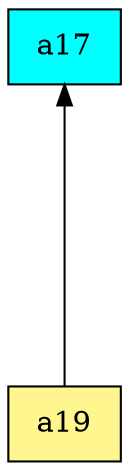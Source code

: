 digraph G {
rankdir=BT;ranksep="2.0";
"a19" [shape=record,fillcolor=khaki1,style=filled,label="{a19}"];
"a17" [shape=record,fillcolor=cyan,style=filled,label="{a17}"];
"a19" -> "a17"
}